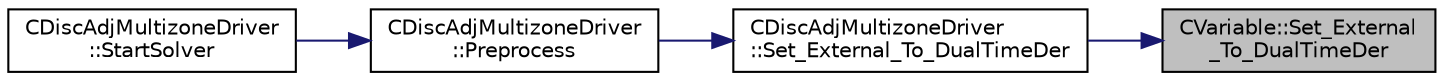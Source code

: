 digraph "CVariable::Set_External_To_DualTimeDer"
{
 // LATEX_PDF_SIZE
  edge [fontname="Helvetica",fontsize="10",labelfontname="Helvetica",labelfontsize="10"];
  node [fontname="Helvetica",fontsize="10",shape=record];
  rankdir="RL";
  Node1 [label="CVariable::Set_External\l_To_DualTimeDer",height=0.2,width=0.4,color="black", fillcolor="grey75", style="filled", fontcolor="black",tooltip="Set Dual-time derivative contributions to the external."];
  Node1 -> Node2 [dir="back",color="midnightblue",fontsize="10",style="solid",fontname="Helvetica"];
  Node2 [label="CDiscAdjMultizoneDriver\l::Set_External_To_DualTimeDer",height=0.2,width=0.4,color="black", fillcolor="white", style="filled",URL="$classCDiscAdjMultizoneDriver.html#a3368b46495b1127e837028245367024c",tooltip="Puts dual time derivative vector to External."];
  Node2 -> Node3 [dir="back",color="midnightblue",fontsize="10",style="solid",fontname="Helvetica"];
  Node3 [label="CDiscAdjMultizoneDriver\l::Preprocess",height=0.2,width=0.4,color="black", fillcolor="white", style="filled",URL="$classCDiscAdjMultizoneDriver.html#a9f35c0b26e3b325e4e0fef8ca8cc5b8c",tooltip="Preprocess the multizone iteration."];
  Node3 -> Node4 [dir="back",color="midnightblue",fontsize="10",style="solid",fontname="Helvetica"];
  Node4 [label="CDiscAdjMultizoneDriver\l::StartSolver",height=0.2,width=0.4,color="black", fillcolor="white", style="filled",URL="$classCDiscAdjMultizoneDriver.html#a75de0a1a482ceeed4301a384f1515092",tooltip="[Overload] Launch the computation for discrete adjoint multizone problems."];
}
